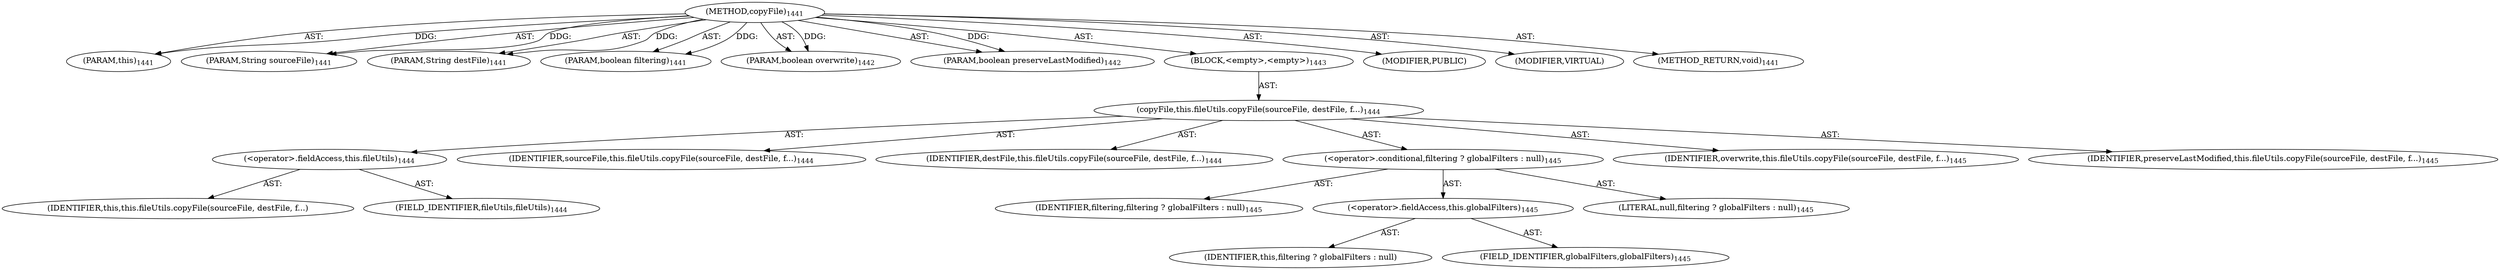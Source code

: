 digraph "copyFile" {  
"111669149768" [label = <(METHOD,copyFile)<SUB>1441</SUB>> ]
"115964117155" [label = <(PARAM,this)<SUB>1441</SUB>> ]
"115964117156" [label = <(PARAM,String sourceFile)<SUB>1441</SUB>> ]
"115964117157" [label = <(PARAM,String destFile)<SUB>1441</SUB>> ]
"115964117158" [label = <(PARAM,boolean filtering)<SUB>1441</SUB>> ]
"115964117159" [label = <(PARAM,boolean overwrite)<SUB>1442</SUB>> ]
"115964117160" [label = <(PARAM,boolean preserveLastModified)<SUB>1442</SUB>> ]
"25769803914" [label = <(BLOCK,&lt;empty&gt;,&lt;empty&gt;)<SUB>1443</SUB>> ]
"30064771570" [label = <(copyFile,this.fileUtils.copyFile(sourceFile, destFile, f...)<SUB>1444</SUB>> ]
"30064771571" [label = <(&lt;operator&gt;.fieldAccess,this.fileUtils)<SUB>1444</SUB>> ]
"68719477251" [label = <(IDENTIFIER,this,this.fileUtils.copyFile(sourceFile, destFile, f...)> ]
"55834574942" [label = <(FIELD_IDENTIFIER,fileUtils,fileUtils)<SUB>1444</SUB>> ]
"68719477252" [label = <(IDENTIFIER,sourceFile,this.fileUtils.copyFile(sourceFile, destFile, f...)<SUB>1444</SUB>> ]
"68719477253" [label = <(IDENTIFIER,destFile,this.fileUtils.copyFile(sourceFile, destFile, f...)<SUB>1444</SUB>> ]
"30064771572" [label = <(&lt;operator&gt;.conditional,filtering ? globalFilters : null)<SUB>1445</SUB>> ]
"68719477254" [label = <(IDENTIFIER,filtering,filtering ? globalFilters : null)<SUB>1445</SUB>> ]
"30064771573" [label = <(&lt;operator&gt;.fieldAccess,this.globalFilters)<SUB>1445</SUB>> ]
"68719477255" [label = <(IDENTIFIER,this,filtering ? globalFilters : null)> ]
"55834574943" [label = <(FIELD_IDENTIFIER,globalFilters,globalFilters)<SUB>1445</SUB>> ]
"90194313298" [label = <(LITERAL,null,filtering ? globalFilters : null)<SUB>1445</SUB>> ]
"68719477256" [label = <(IDENTIFIER,overwrite,this.fileUtils.copyFile(sourceFile, destFile, f...)<SUB>1445</SUB>> ]
"68719477257" [label = <(IDENTIFIER,preserveLastModified,this.fileUtils.copyFile(sourceFile, destFile, f...)<SUB>1445</SUB>> ]
"133143986367" [label = <(MODIFIER,PUBLIC)> ]
"133143986368" [label = <(MODIFIER,VIRTUAL)> ]
"128849018952" [label = <(METHOD_RETURN,void)<SUB>1441</SUB>> ]
  "111669149768" -> "115964117155"  [ label = "AST: "] 
  "111669149768" -> "115964117156"  [ label = "AST: "] 
  "111669149768" -> "115964117157"  [ label = "AST: "] 
  "111669149768" -> "115964117158"  [ label = "AST: "] 
  "111669149768" -> "115964117159"  [ label = "AST: "] 
  "111669149768" -> "115964117160"  [ label = "AST: "] 
  "111669149768" -> "25769803914"  [ label = "AST: "] 
  "111669149768" -> "133143986367"  [ label = "AST: "] 
  "111669149768" -> "133143986368"  [ label = "AST: "] 
  "111669149768" -> "128849018952"  [ label = "AST: "] 
  "25769803914" -> "30064771570"  [ label = "AST: "] 
  "30064771570" -> "30064771571"  [ label = "AST: "] 
  "30064771570" -> "68719477252"  [ label = "AST: "] 
  "30064771570" -> "68719477253"  [ label = "AST: "] 
  "30064771570" -> "30064771572"  [ label = "AST: "] 
  "30064771570" -> "68719477256"  [ label = "AST: "] 
  "30064771570" -> "68719477257"  [ label = "AST: "] 
  "30064771571" -> "68719477251"  [ label = "AST: "] 
  "30064771571" -> "55834574942"  [ label = "AST: "] 
  "30064771572" -> "68719477254"  [ label = "AST: "] 
  "30064771572" -> "30064771573"  [ label = "AST: "] 
  "30064771572" -> "90194313298"  [ label = "AST: "] 
  "30064771573" -> "68719477255"  [ label = "AST: "] 
  "30064771573" -> "55834574943"  [ label = "AST: "] 
  "111669149768" -> "115964117155"  [ label = "DDG: "] 
  "111669149768" -> "115964117156"  [ label = "DDG: "] 
  "111669149768" -> "115964117157"  [ label = "DDG: "] 
  "111669149768" -> "115964117158"  [ label = "DDG: "] 
  "111669149768" -> "115964117159"  [ label = "DDG: "] 
  "111669149768" -> "115964117160"  [ label = "DDG: "] 
}
